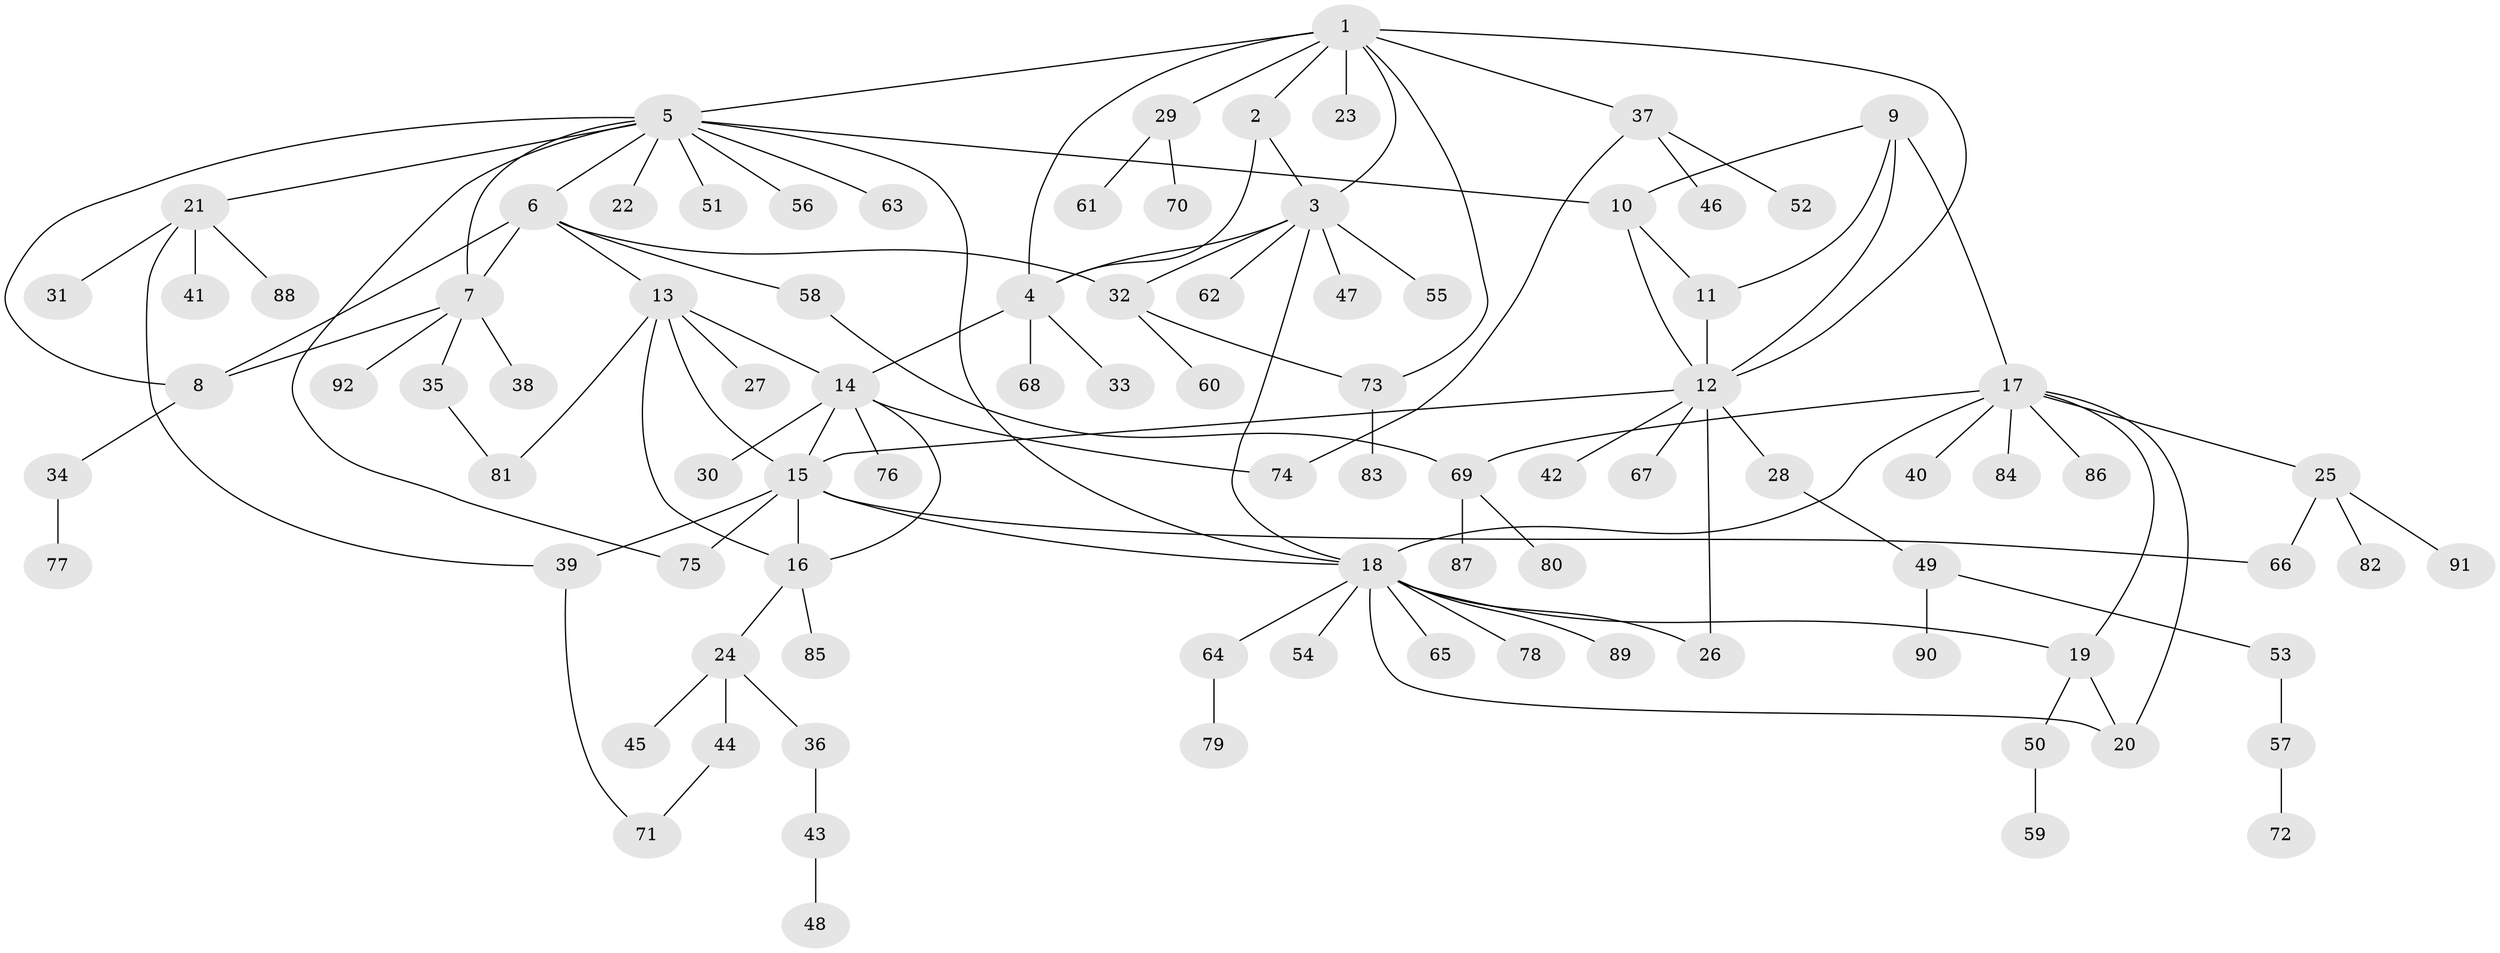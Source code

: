 // Generated by graph-tools (version 1.1) at 2025/15/03/09/25 04:15:48]
// undirected, 92 vertices, 122 edges
graph export_dot {
graph [start="1"]
  node [color=gray90,style=filled];
  1;
  2;
  3;
  4;
  5;
  6;
  7;
  8;
  9;
  10;
  11;
  12;
  13;
  14;
  15;
  16;
  17;
  18;
  19;
  20;
  21;
  22;
  23;
  24;
  25;
  26;
  27;
  28;
  29;
  30;
  31;
  32;
  33;
  34;
  35;
  36;
  37;
  38;
  39;
  40;
  41;
  42;
  43;
  44;
  45;
  46;
  47;
  48;
  49;
  50;
  51;
  52;
  53;
  54;
  55;
  56;
  57;
  58;
  59;
  60;
  61;
  62;
  63;
  64;
  65;
  66;
  67;
  68;
  69;
  70;
  71;
  72;
  73;
  74;
  75;
  76;
  77;
  78;
  79;
  80;
  81;
  82;
  83;
  84;
  85;
  86;
  87;
  88;
  89;
  90;
  91;
  92;
  1 -- 2;
  1 -- 3;
  1 -- 4;
  1 -- 5;
  1 -- 12;
  1 -- 23;
  1 -- 29;
  1 -- 37;
  1 -- 73;
  2 -- 3;
  2 -- 4;
  3 -- 4;
  3 -- 18;
  3 -- 32;
  3 -- 47;
  3 -- 55;
  3 -- 62;
  4 -- 14;
  4 -- 33;
  4 -- 68;
  5 -- 6;
  5 -- 7;
  5 -- 8;
  5 -- 10;
  5 -- 18;
  5 -- 21;
  5 -- 22;
  5 -- 51;
  5 -- 56;
  5 -- 63;
  5 -- 75;
  6 -- 7;
  6 -- 8;
  6 -- 13;
  6 -- 32;
  6 -- 58;
  7 -- 8;
  7 -- 35;
  7 -- 38;
  7 -- 92;
  8 -- 34;
  9 -- 10;
  9 -- 11;
  9 -- 12;
  9 -- 17;
  10 -- 11;
  10 -- 12;
  11 -- 12;
  12 -- 15;
  12 -- 26;
  12 -- 28;
  12 -- 42;
  12 -- 67;
  13 -- 14;
  13 -- 15;
  13 -- 16;
  13 -- 27;
  13 -- 81;
  14 -- 15;
  14 -- 16;
  14 -- 30;
  14 -- 74;
  14 -- 76;
  15 -- 16;
  15 -- 18;
  15 -- 39;
  15 -- 66;
  15 -- 75;
  16 -- 24;
  16 -- 85;
  17 -- 18;
  17 -- 19;
  17 -- 20;
  17 -- 25;
  17 -- 40;
  17 -- 69;
  17 -- 84;
  17 -- 86;
  18 -- 19;
  18 -- 20;
  18 -- 26;
  18 -- 54;
  18 -- 64;
  18 -- 65;
  18 -- 78;
  18 -- 89;
  19 -- 20;
  19 -- 50;
  21 -- 31;
  21 -- 39;
  21 -- 41;
  21 -- 88;
  24 -- 36;
  24 -- 44;
  24 -- 45;
  25 -- 66;
  25 -- 82;
  25 -- 91;
  28 -- 49;
  29 -- 61;
  29 -- 70;
  32 -- 60;
  32 -- 73;
  34 -- 77;
  35 -- 81;
  36 -- 43;
  37 -- 46;
  37 -- 52;
  37 -- 74;
  39 -- 71;
  43 -- 48;
  44 -- 71;
  49 -- 53;
  49 -- 90;
  50 -- 59;
  53 -- 57;
  57 -- 72;
  58 -- 69;
  64 -- 79;
  69 -- 80;
  69 -- 87;
  73 -- 83;
}
